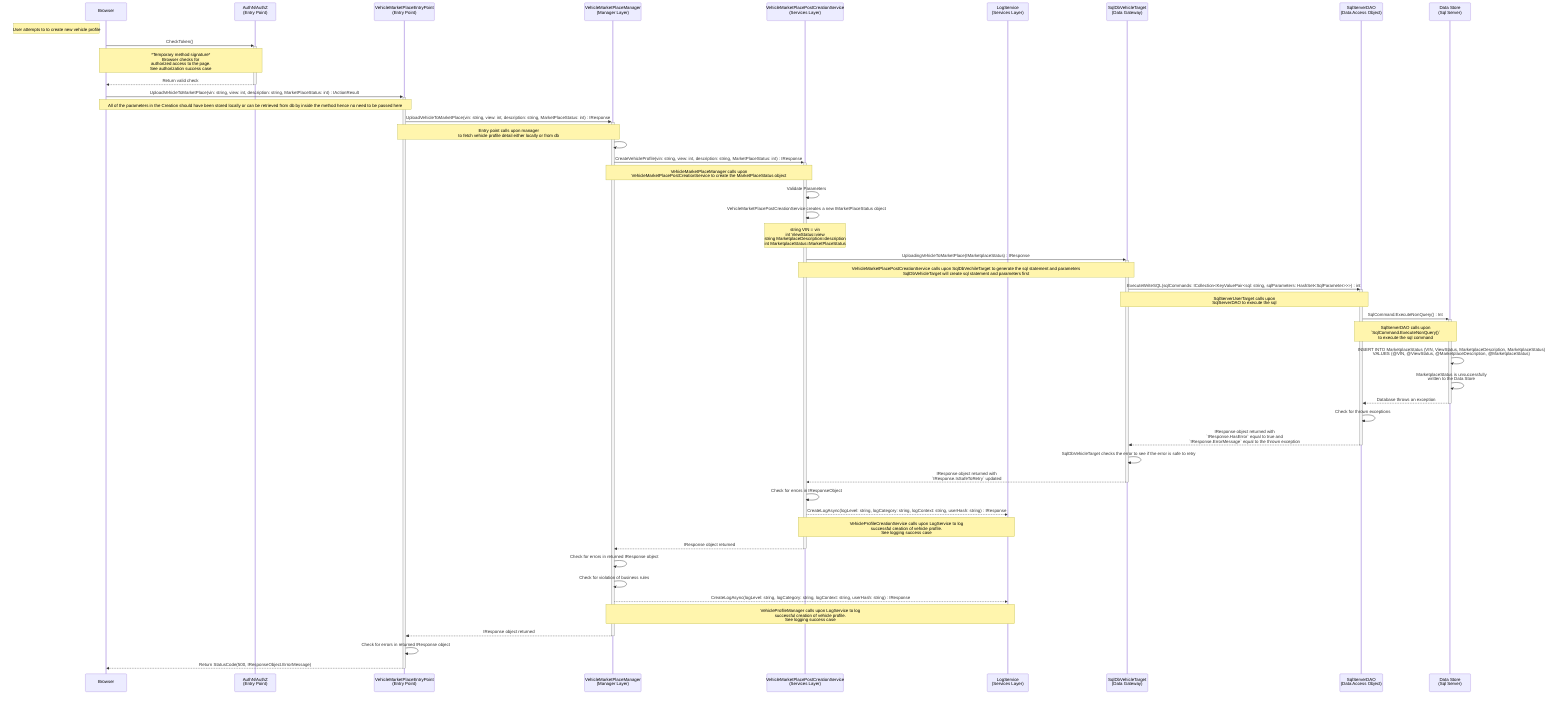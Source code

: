 sequenceDiagram
participant u as Browser
participant az as AuthN/AuthZ<br>(Entry Point)
participant e as VehicleMarketPlaceEntryPoint<br>(Entry Point)
participant vpm as VehicleMarketPlaceManager<br>(Manager Layer)
participant vps as VehicleMarketPlacePostCreationService<br>(Services Layer)
participant ll as LogService<br>(Services Layer)
participant dg as SqlDbVehicleTarget<br>(Data Gateway)
participant da as SqlServerDAO<br>(Data Access Object)
participant ds as Data Store<br>(Sql Server)

Note Left of u: User attempts to to create new vehicle profile
u->>+az: CheckToken() 
    Note over u,az: *Temporary method signature*<br>Browser checks for<br>authorized access to the page.<br>See authorization success case
az-->>-u: Return valid check

u->>+e: UploadVehicleToMarketPlace(vin: string, view: int, description: string, MarketPlaceStatus: int) : IActionResult
    Note over u,e: All of the parameters in the Creation should have been stored locally or can be retrieved from db by inside the method hence no need to be passed here

    e->>+vpm: UploadVehicleToMarketPlace(vin: string, view: int, description: string, MarketPlaceStatus: int) : IResponse
        Note over e,vpm: Entry point calls upon manager<br>to fetch vehicle profile detail either locally or from db 
        
        vpm->>vpm: 

        vpm->>+vps: CreateVehicleProfile(vin: string, view: int, description: string, MarketPlaceStatus: int) : IResponse
            Note over vpm,vps: VehicleMarketPlaceManager calls upon<br>VehicleMarketPlacePostCreationService to create the MarketPlaceStatus object

            vps->>vps: Validate Parameters

            # Use api to search for other details on the vehicle
            #vps->>vps: HttpCleint.SendAsync(request: HttpRequestMessage) : Task<HttpResponseMessage>
            #    Note over vps,vps: Requests information from API using the vin of the vehicle

            # Create new IVehicleProfile Object
            vps->>vps: VehicleMarketPlacePostCreationService creates a new IMarketPlaceStatus object
                Note over vps,vps: string VIN = vin<br>int ViewStatus=view<br>string MarketplaceDescription=description<br>int MarketplaceStatus=MarketPlaceStatus

            # Send to data store
            vps->>+dg: UploadingVehicleToMarketPlace(IMarketplaceStatus) : IResponse
                Note over vps,dg: VehicleMarketPlacePostCreationService calls upon SqlDbVechileTarget to generate the sql statement and parameters<br>SqlDbVehicleTarget will create sql statement and parameters first

                dg->>+da: ExecuteWriteSQL(sqlCommands: ICollection<KeyValuePair<sql: string, sqlParameters: HashSet<SqlParameter>>>) : int
                    Note over dg,da: SqlServerUserTarget calls upon<br>SqlServerDAO to execute the sql

                    da->>+ds: SqlCommand.ExecuteNonQuery() : Int
                        Note over da,ds: SqlServerDAO calls upon<br>`SqlCommand.ExecuteNonQuery()`<br>to execute the sql command

                        ds->>ds: INSERT INTO MarketplaceStatus (VIN, ViewStatus, MarketplaceDescription, MarketplaceStatus)<br>VALUES (@VIN, @ViewStatus, @MarketplaceDescription, @MarketplaceStatus)

                        ds->>ds: MarketplaceStatus is unsuccessfully<br>written to the Data Store

                    ds-->>-da: Database throws an exception

                    da->>da: Check for thrown exceptions

                da-->>-dg: IResponse object returned with<br>`IResponse.HasError` equal to true and<br>`IResponse.ErrorMessage` equal to the thrown exception

                dg->>dg: SqlDbVehicleTarget checks the error to see if the error is safe to retry

            dg-->>-vps: IResponse object returned with<br>`IResponse.IsSafeToRetry` updated

            vps->>vps: Check for errors in IResponseObject

            # Log unsuccessful vehicle creation
            vps-->>ll: CreateLogAsync(logLevel: string, logCategory: string, logContext: string, userHash: string) : IResponse
                Note over vps,ll: VehicleProfileCreationService calls upon LogService to log<br>successful creation of vehicle profile.<br>See logging success case

        vps-->>-vpm: IResponse object returned

        vpm->>vpm: Check for errors in returned IResponse object

        vpm->>vpm: Check for violation of business rules

        # Log unsuccessful vehicle creation
        vpm-->>ll: CreateLogAsync(logLevel: string, logCategory: string, logContext: string, userHash: string) : IResponse
            Note over vpm,ll: VehicleProfileManager calls upon LogService to log<br>successful creation of vehicle profile.<br>See logging success case

    vpm-->>-e: IResponse object returned

    e->>e: Check for errors in returned IResponse object

e-->>-u: Return StatusCode(500, IResponseObject.ErrorMessage)